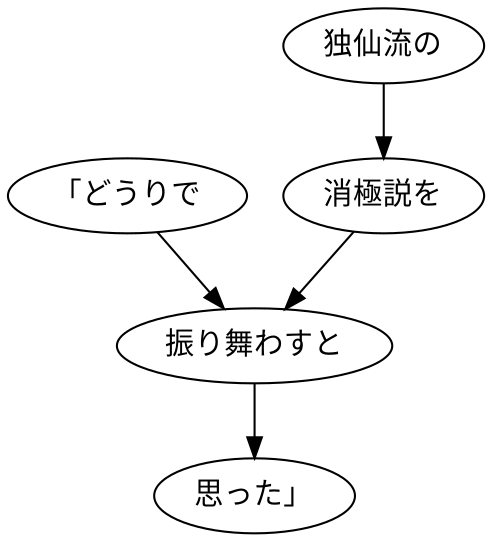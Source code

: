 digraph graph6095 {
	node0 [label="「どうりで"];
	node1 [label="独仙流の"];
	node2 [label="消極説を"];
	node3 [label="振り舞わすと"];
	node4 [label="思った」"];
	node0 -> node3;
	node1 -> node2;
	node2 -> node3;
	node3 -> node4;
}
